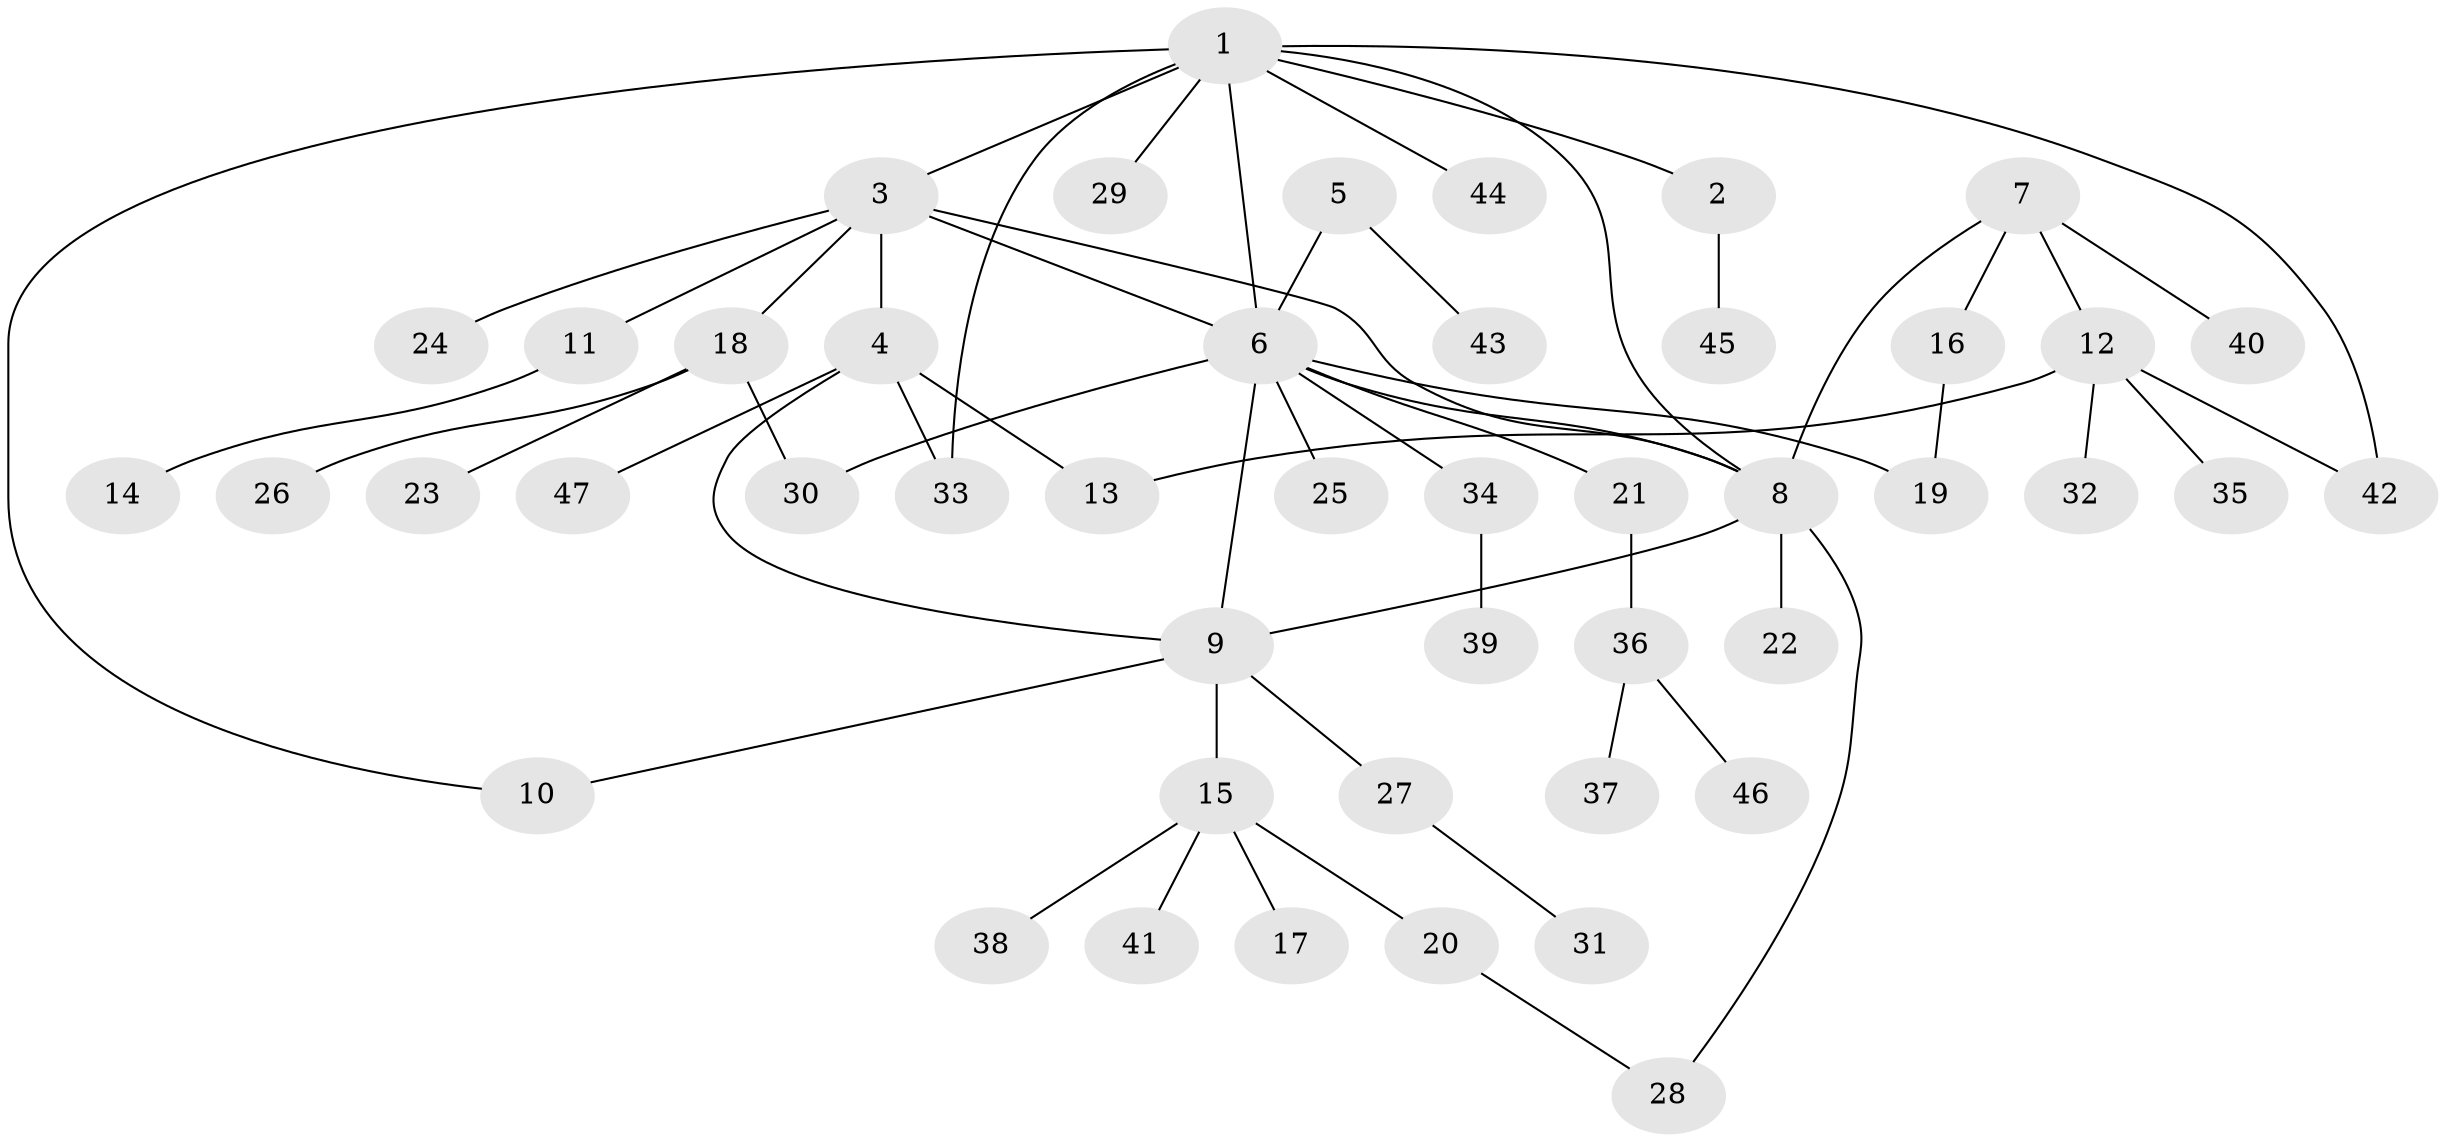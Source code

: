 // coarse degree distribution, {8: 0.0625, 1: 0.5625, 9: 0.0625, 4: 0.09375, 2: 0.15625, 3: 0.0625}
// Generated by graph-tools (version 1.1) at 2025/42/03/06/25 10:42:11]
// undirected, 47 vertices, 58 edges
graph export_dot {
graph [start="1"]
  node [color=gray90,style=filled];
  1;
  2;
  3;
  4;
  5;
  6;
  7;
  8;
  9;
  10;
  11;
  12;
  13;
  14;
  15;
  16;
  17;
  18;
  19;
  20;
  21;
  22;
  23;
  24;
  25;
  26;
  27;
  28;
  29;
  30;
  31;
  32;
  33;
  34;
  35;
  36;
  37;
  38;
  39;
  40;
  41;
  42;
  43;
  44;
  45;
  46;
  47;
  1 -- 2;
  1 -- 3;
  1 -- 6;
  1 -- 8;
  1 -- 10;
  1 -- 29;
  1 -- 33;
  1 -- 42;
  1 -- 44;
  2 -- 45;
  3 -- 4;
  3 -- 6;
  3 -- 8;
  3 -- 11;
  3 -- 18;
  3 -- 24;
  4 -- 9;
  4 -- 13;
  4 -- 33;
  4 -- 47;
  5 -- 6;
  5 -- 43;
  6 -- 8;
  6 -- 9;
  6 -- 19;
  6 -- 21;
  6 -- 25;
  6 -- 30;
  6 -- 34;
  7 -- 8;
  7 -- 12;
  7 -- 16;
  7 -- 40;
  8 -- 9;
  8 -- 22;
  8 -- 28;
  9 -- 10;
  9 -- 15;
  9 -- 27;
  11 -- 14;
  12 -- 13;
  12 -- 32;
  12 -- 35;
  12 -- 42;
  15 -- 17;
  15 -- 20;
  15 -- 38;
  15 -- 41;
  16 -- 19;
  18 -- 23;
  18 -- 26;
  18 -- 30;
  20 -- 28;
  21 -- 36;
  27 -- 31;
  34 -- 39;
  36 -- 37;
  36 -- 46;
}
